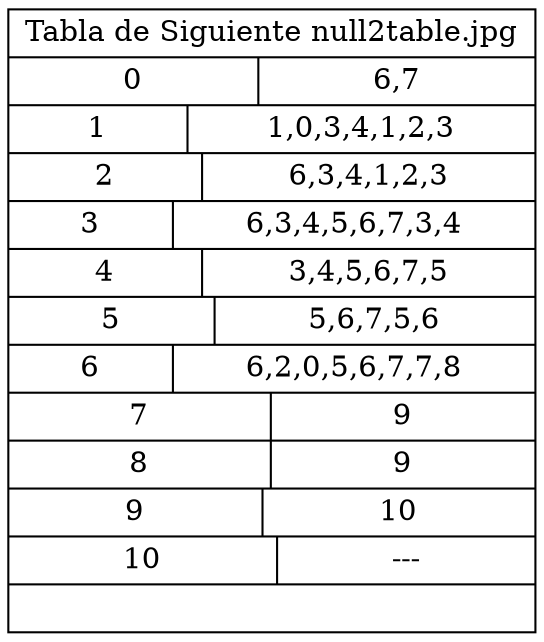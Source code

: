 digraph grafica{
rankdir=TB;
node [shape = record, style=filled, fillcolor=white];
nodo2 [ label ="{ Tabla de Siguiente null2table.jpg|{<here> 0|6,7}|{<here> 1|1,0,3,4,1,2,3}|{<here> 2|6,3,4,1,2,3}|{<here> 3|6,3,4,5,6,7,3,4}|{<here> 4|3,4,5,6,7,5}|{<here> 5|5,6,7,5,6}|{<here> 6|6,2,0,5,6,7,7,8}|{<here> 7|9}|{<here> 8|9}|{<here> 9|10}|{<here> 10|---}|}"];
}
